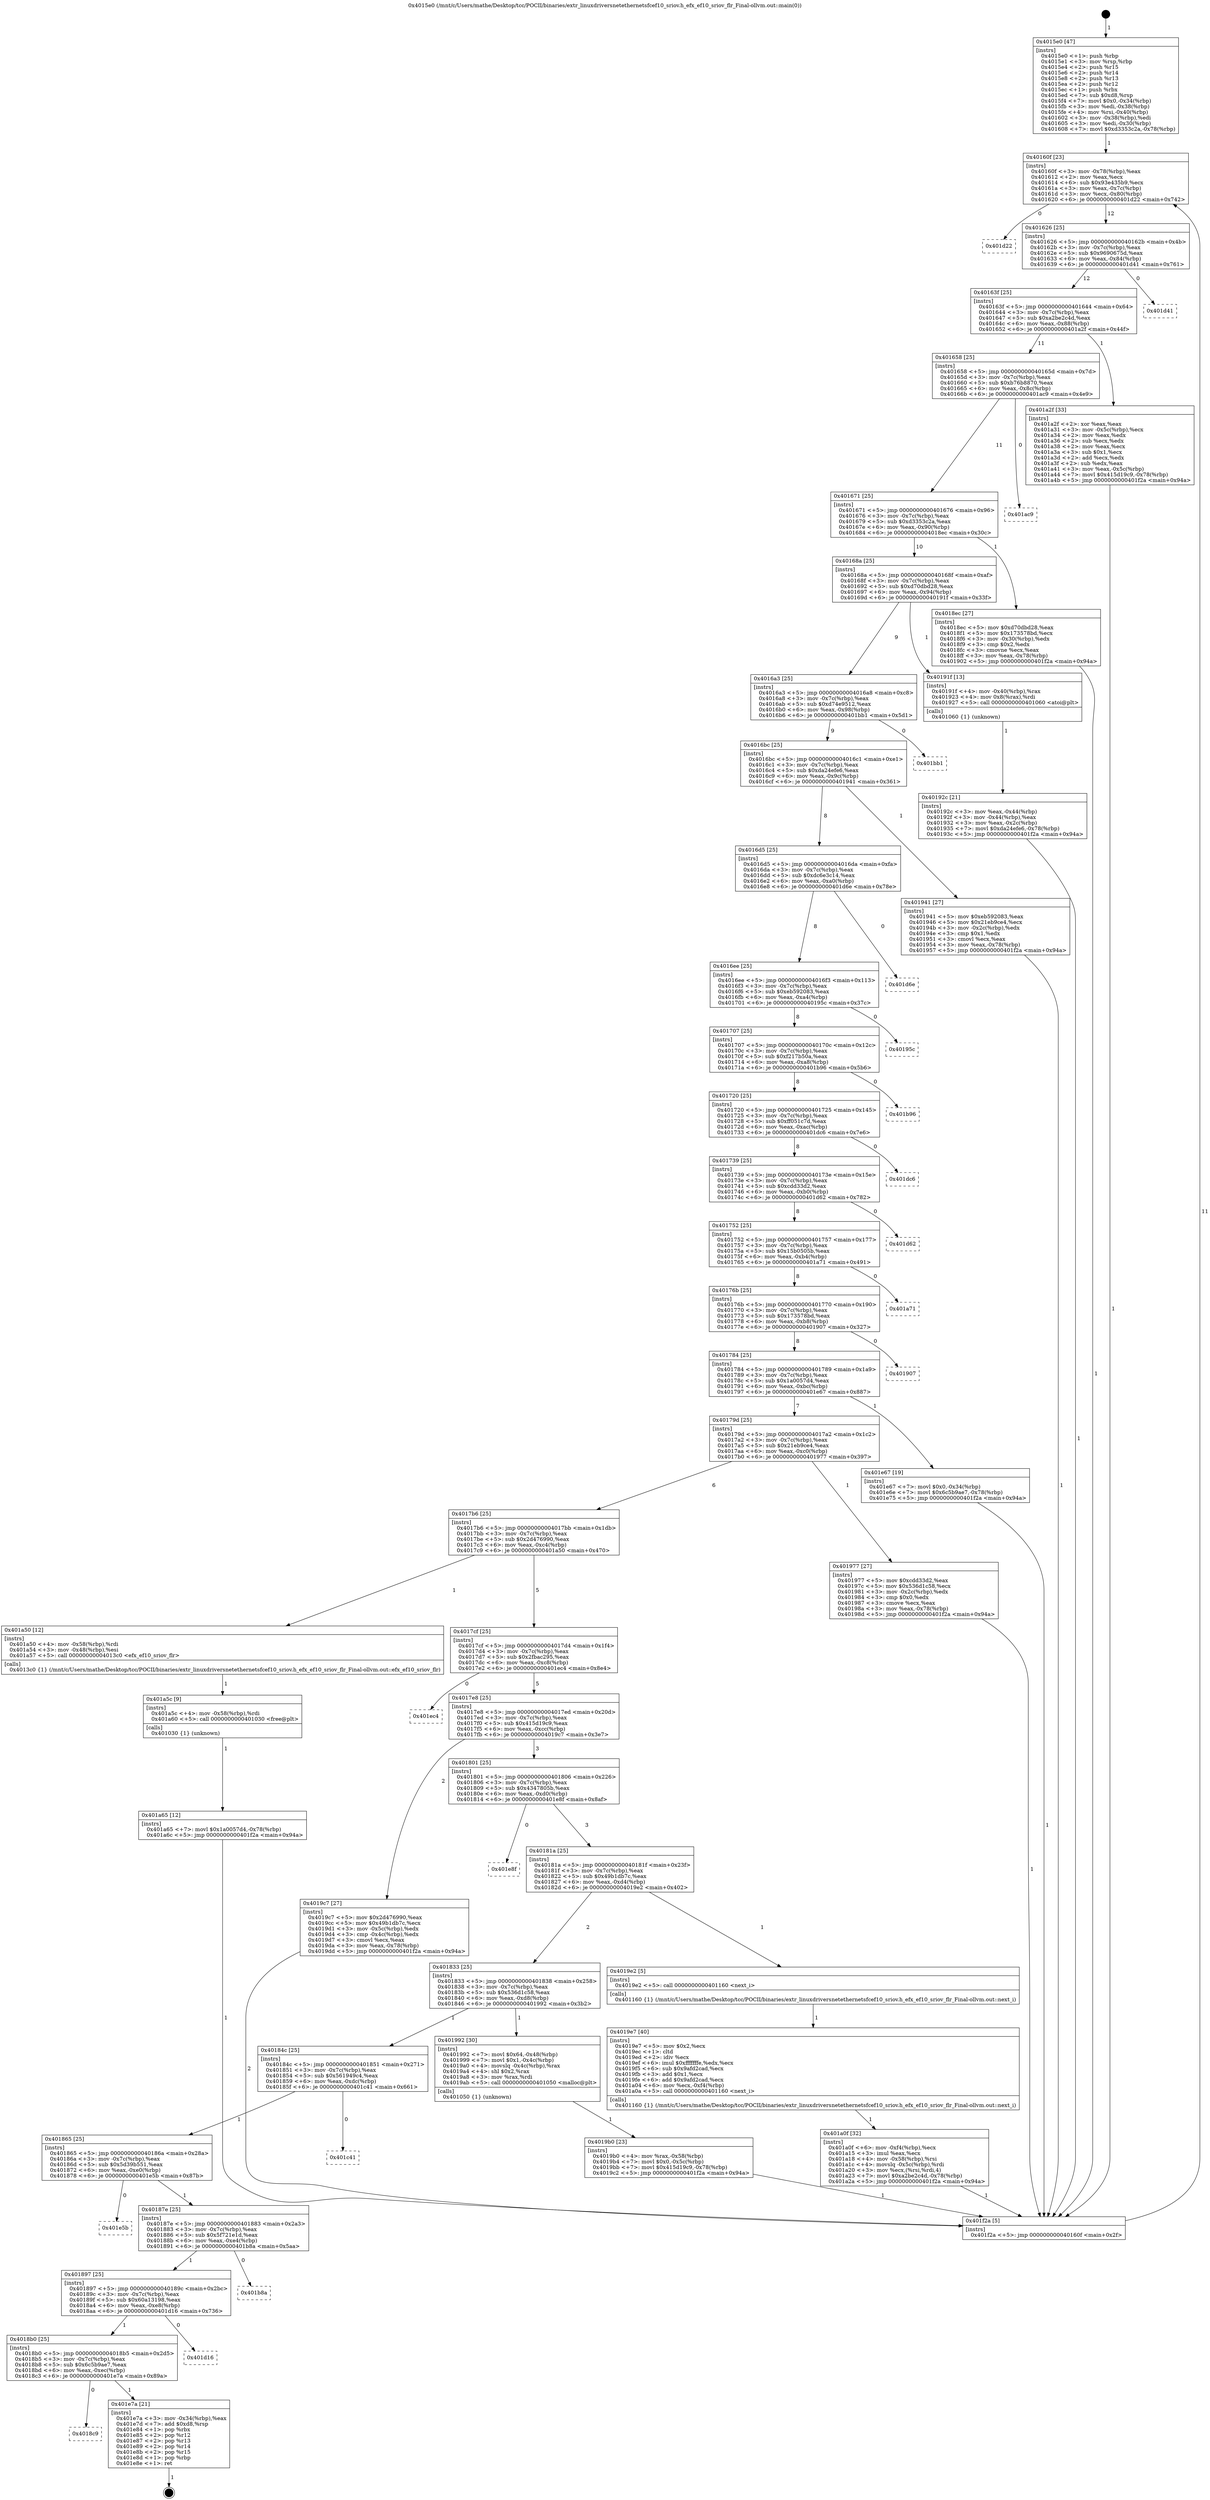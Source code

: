 digraph "0x4015e0" {
  label = "0x4015e0 (/mnt/c/Users/mathe/Desktop/tcc/POCII/binaries/extr_linuxdriversnetethernetsfcef10_sriov.h_efx_ef10_sriov_flr_Final-ollvm.out::main(0))"
  labelloc = "t"
  node[shape=record]

  Entry [label="",width=0.3,height=0.3,shape=circle,fillcolor=black,style=filled]
  "0x40160f" [label="{
     0x40160f [23]\l
     | [instrs]\l
     &nbsp;&nbsp;0x40160f \<+3\>: mov -0x78(%rbp),%eax\l
     &nbsp;&nbsp;0x401612 \<+2\>: mov %eax,%ecx\l
     &nbsp;&nbsp;0x401614 \<+6\>: sub $0x93e435b9,%ecx\l
     &nbsp;&nbsp;0x40161a \<+3\>: mov %eax,-0x7c(%rbp)\l
     &nbsp;&nbsp;0x40161d \<+3\>: mov %ecx,-0x80(%rbp)\l
     &nbsp;&nbsp;0x401620 \<+6\>: je 0000000000401d22 \<main+0x742\>\l
  }"]
  "0x401d22" [label="{
     0x401d22\l
  }", style=dashed]
  "0x401626" [label="{
     0x401626 [25]\l
     | [instrs]\l
     &nbsp;&nbsp;0x401626 \<+5\>: jmp 000000000040162b \<main+0x4b\>\l
     &nbsp;&nbsp;0x40162b \<+3\>: mov -0x7c(%rbp),%eax\l
     &nbsp;&nbsp;0x40162e \<+5\>: sub $0x9690675d,%eax\l
     &nbsp;&nbsp;0x401633 \<+6\>: mov %eax,-0x84(%rbp)\l
     &nbsp;&nbsp;0x401639 \<+6\>: je 0000000000401d41 \<main+0x761\>\l
  }"]
  Exit [label="",width=0.3,height=0.3,shape=circle,fillcolor=black,style=filled,peripheries=2]
  "0x401d41" [label="{
     0x401d41\l
  }", style=dashed]
  "0x40163f" [label="{
     0x40163f [25]\l
     | [instrs]\l
     &nbsp;&nbsp;0x40163f \<+5\>: jmp 0000000000401644 \<main+0x64\>\l
     &nbsp;&nbsp;0x401644 \<+3\>: mov -0x7c(%rbp),%eax\l
     &nbsp;&nbsp;0x401647 \<+5\>: sub $0xa2be2c4d,%eax\l
     &nbsp;&nbsp;0x40164c \<+6\>: mov %eax,-0x88(%rbp)\l
     &nbsp;&nbsp;0x401652 \<+6\>: je 0000000000401a2f \<main+0x44f\>\l
  }"]
  "0x4018c9" [label="{
     0x4018c9\l
  }", style=dashed]
  "0x401a2f" [label="{
     0x401a2f [33]\l
     | [instrs]\l
     &nbsp;&nbsp;0x401a2f \<+2\>: xor %eax,%eax\l
     &nbsp;&nbsp;0x401a31 \<+3\>: mov -0x5c(%rbp),%ecx\l
     &nbsp;&nbsp;0x401a34 \<+2\>: mov %eax,%edx\l
     &nbsp;&nbsp;0x401a36 \<+2\>: sub %ecx,%edx\l
     &nbsp;&nbsp;0x401a38 \<+2\>: mov %eax,%ecx\l
     &nbsp;&nbsp;0x401a3a \<+3\>: sub $0x1,%ecx\l
     &nbsp;&nbsp;0x401a3d \<+2\>: add %ecx,%edx\l
     &nbsp;&nbsp;0x401a3f \<+2\>: sub %edx,%eax\l
     &nbsp;&nbsp;0x401a41 \<+3\>: mov %eax,-0x5c(%rbp)\l
     &nbsp;&nbsp;0x401a44 \<+7\>: movl $0x415d19c9,-0x78(%rbp)\l
     &nbsp;&nbsp;0x401a4b \<+5\>: jmp 0000000000401f2a \<main+0x94a\>\l
  }"]
  "0x401658" [label="{
     0x401658 [25]\l
     | [instrs]\l
     &nbsp;&nbsp;0x401658 \<+5\>: jmp 000000000040165d \<main+0x7d\>\l
     &nbsp;&nbsp;0x40165d \<+3\>: mov -0x7c(%rbp),%eax\l
     &nbsp;&nbsp;0x401660 \<+5\>: sub $0xb76b8870,%eax\l
     &nbsp;&nbsp;0x401665 \<+6\>: mov %eax,-0x8c(%rbp)\l
     &nbsp;&nbsp;0x40166b \<+6\>: je 0000000000401ac9 \<main+0x4e9\>\l
  }"]
  "0x401e7a" [label="{
     0x401e7a [21]\l
     | [instrs]\l
     &nbsp;&nbsp;0x401e7a \<+3\>: mov -0x34(%rbp),%eax\l
     &nbsp;&nbsp;0x401e7d \<+7\>: add $0xd8,%rsp\l
     &nbsp;&nbsp;0x401e84 \<+1\>: pop %rbx\l
     &nbsp;&nbsp;0x401e85 \<+2\>: pop %r12\l
     &nbsp;&nbsp;0x401e87 \<+2\>: pop %r13\l
     &nbsp;&nbsp;0x401e89 \<+2\>: pop %r14\l
     &nbsp;&nbsp;0x401e8b \<+2\>: pop %r15\l
     &nbsp;&nbsp;0x401e8d \<+1\>: pop %rbp\l
     &nbsp;&nbsp;0x401e8e \<+1\>: ret\l
  }"]
  "0x401ac9" [label="{
     0x401ac9\l
  }", style=dashed]
  "0x401671" [label="{
     0x401671 [25]\l
     | [instrs]\l
     &nbsp;&nbsp;0x401671 \<+5\>: jmp 0000000000401676 \<main+0x96\>\l
     &nbsp;&nbsp;0x401676 \<+3\>: mov -0x7c(%rbp),%eax\l
     &nbsp;&nbsp;0x401679 \<+5\>: sub $0xd3353c2a,%eax\l
     &nbsp;&nbsp;0x40167e \<+6\>: mov %eax,-0x90(%rbp)\l
     &nbsp;&nbsp;0x401684 \<+6\>: je 00000000004018ec \<main+0x30c\>\l
  }"]
  "0x4018b0" [label="{
     0x4018b0 [25]\l
     | [instrs]\l
     &nbsp;&nbsp;0x4018b0 \<+5\>: jmp 00000000004018b5 \<main+0x2d5\>\l
     &nbsp;&nbsp;0x4018b5 \<+3\>: mov -0x7c(%rbp),%eax\l
     &nbsp;&nbsp;0x4018b8 \<+5\>: sub $0x6c5b9ae7,%eax\l
     &nbsp;&nbsp;0x4018bd \<+6\>: mov %eax,-0xec(%rbp)\l
     &nbsp;&nbsp;0x4018c3 \<+6\>: je 0000000000401e7a \<main+0x89a\>\l
  }"]
  "0x4018ec" [label="{
     0x4018ec [27]\l
     | [instrs]\l
     &nbsp;&nbsp;0x4018ec \<+5\>: mov $0xd70dbd28,%eax\l
     &nbsp;&nbsp;0x4018f1 \<+5\>: mov $0x173578bd,%ecx\l
     &nbsp;&nbsp;0x4018f6 \<+3\>: mov -0x30(%rbp),%edx\l
     &nbsp;&nbsp;0x4018f9 \<+3\>: cmp $0x2,%edx\l
     &nbsp;&nbsp;0x4018fc \<+3\>: cmovne %ecx,%eax\l
     &nbsp;&nbsp;0x4018ff \<+3\>: mov %eax,-0x78(%rbp)\l
     &nbsp;&nbsp;0x401902 \<+5\>: jmp 0000000000401f2a \<main+0x94a\>\l
  }"]
  "0x40168a" [label="{
     0x40168a [25]\l
     | [instrs]\l
     &nbsp;&nbsp;0x40168a \<+5\>: jmp 000000000040168f \<main+0xaf\>\l
     &nbsp;&nbsp;0x40168f \<+3\>: mov -0x7c(%rbp),%eax\l
     &nbsp;&nbsp;0x401692 \<+5\>: sub $0xd70dbd28,%eax\l
     &nbsp;&nbsp;0x401697 \<+6\>: mov %eax,-0x94(%rbp)\l
     &nbsp;&nbsp;0x40169d \<+6\>: je 000000000040191f \<main+0x33f\>\l
  }"]
  "0x401f2a" [label="{
     0x401f2a [5]\l
     | [instrs]\l
     &nbsp;&nbsp;0x401f2a \<+5\>: jmp 000000000040160f \<main+0x2f\>\l
  }"]
  "0x4015e0" [label="{
     0x4015e0 [47]\l
     | [instrs]\l
     &nbsp;&nbsp;0x4015e0 \<+1\>: push %rbp\l
     &nbsp;&nbsp;0x4015e1 \<+3\>: mov %rsp,%rbp\l
     &nbsp;&nbsp;0x4015e4 \<+2\>: push %r15\l
     &nbsp;&nbsp;0x4015e6 \<+2\>: push %r14\l
     &nbsp;&nbsp;0x4015e8 \<+2\>: push %r13\l
     &nbsp;&nbsp;0x4015ea \<+2\>: push %r12\l
     &nbsp;&nbsp;0x4015ec \<+1\>: push %rbx\l
     &nbsp;&nbsp;0x4015ed \<+7\>: sub $0xd8,%rsp\l
     &nbsp;&nbsp;0x4015f4 \<+7\>: movl $0x0,-0x34(%rbp)\l
     &nbsp;&nbsp;0x4015fb \<+3\>: mov %edi,-0x38(%rbp)\l
     &nbsp;&nbsp;0x4015fe \<+4\>: mov %rsi,-0x40(%rbp)\l
     &nbsp;&nbsp;0x401602 \<+3\>: mov -0x38(%rbp),%edi\l
     &nbsp;&nbsp;0x401605 \<+3\>: mov %edi,-0x30(%rbp)\l
     &nbsp;&nbsp;0x401608 \<+7\>: movl $0xd3353c2a,-0x78(%rbp)\l
  }"]
  "0x401d16" [label="{
     0x401d16\l
  }", style=dashed]
  "0x40191f" [label="{
     0x40191f [13]\l
     | [instrs]\l
     &nbsp;&nbsp;0x40191f \<+4\>: mov -0x40(%rbp),%rax\l
     &nbsp;&nbsp;0x401923 \<+4\>: mov 0x8(%rax),%rdi\l
     &nbsp;&nbsp;0x401927 \<+5\>: call 0000000000401060 \<atoi@plt\>\l
     | [calls]\l
     &nbsp;&nbsp;0x401060 \{1\} (unknown)\l
  }"]
  "0x4016a3" [label="{
     0x4016a3 [25]\l
     | [instrs]\l
     &nbsp;&nbsp;0x4016a3 \<+5\>: jmp 00000000004016a8 \<main+0xc8\>\l
     &nbsp;&nbsp;0x4016a8 \<+3\>: mov -0x7c(%rbp),%eax\l
     &nbsp;&nbsp;0x4016ab \<+5\>: sub $0xd74e9512,%eax\l
     &nbsp;&nbsp;0x4016b0 \<+6\>: mov %eax,-0x98(%rbp)\l
     &nbsp;&nbsp;0x4016b6 \<+6\>: je 0000000000401bb1 \<main+0x5d1\>\l
  }"]
  "0x40192c" [label="{
     0x40192c [21]\l
     | [instrs]\l
     &nbsp;&nbsp;0x40192c \<+3\>: mov %eax,-0x44(%rbp)\l
     &nbsp;&nbsp;0x40192f \<+3\>: mov -0x44(%rbp),%eax\l
     &nbsp;&nbsp;0x401932 \<+3\>: mov %eax,-0x2c(%rbp)\l
     &nbsp;&nbsp;0x401935 \<+7\>: movl $0xda24efe6,-0x78(%rbp)\l
     &nbsp;&nbsp;0x40193c \<+5\>: jmp 0000000000401f2a \<main+0x94a\>\l
  }"]
  "0x401897" [label="{
     0x401897 [25]\l
     | [instrs]\l
     &nbsp;&nbsp;0x401897 \<+5\>: jmp 000000000040189c \<main+0x2bc\>\l
     &nbsp;&nbsp;0x40189c \<+3\>: mov -0x7c(%rbp),%eax\l
     &nbsp;&nbsp;0x40189f \<+5\>: sub $0x60a13198,%eax\l
     &nbsp;&nbsp;0x4018a4 \<+6\>: mov %eax,-0xe8(%rbp)\l
     &nbsp;&nbsp;0x4018aa \<+6\>: je 0000000000401d16 \<main+0x736\>\l
  }"]
  "0x401bb1" [label="{
     0x401bb1\l
  }", style=dashed]
  "0x4016bc" [label="{
     0x4016bc [25]\l
     | [instrs]\l
     &nbsp;&nbsp;0x4016bc \<+5\>: jmp 00000000004016c1 \<main+0xe1\>\l
     &nbsp;&nbsp;0x4016c1 \<+3\>: mov -0x7c(%rbp),%eax\l
     &nbsp;&nbsp;0x4016c4 \<+5\>: sub $0xda24efe6,%eax\l
     &nbsp;&nbsp;0x4016c9 \<+6\>: mov %eax,-0x9c(%rbp)\l
     &nbsp;&nbsp;0x4016cf \<+6\>: je 0000000000401941 \<main+0x361\>\l
  }"]
  "0x401b8a" [label="{
     0x401b8a\l
  }", style=dashed]
  "0x401941" [label="{
     0x401941 [27]\l
     | [instrs]\l
     &nbsp;&nbsp;0x401941 \<+5\>: mov $0xeb592083,%eax\l
     &nbsp;&nbsp;0x401946 \<+5\>: mov $0x21eb9ce4,%ecx\l
     &nbsp;&nbsp;0x40194b \<+3\>: mov -0x2c(%rbp),%edx\l
     &nbsp;&nbsp;0x40194e \<+3\>: cmp $0x1,%edx\l
     &nbsp;&nbsp;0x401951 \<+3\>: cmovl %ecx,%eax\l
     &nbsp;&nbsp;0x401954 \<+3\>: mov %eax,-0x78(%rbp)\l
     &nbsp;&nbsp;0x401957 \<+5\>: jmp 0000000000401f2a \<main+0x94a\>\l
  }"]
  "0x4016d5" [label="{
     0x4016d5 [25]\l
     | [instrs]\l
     &nbsp;&nbsp;0x4016d5 \<+5\>: jmp 00000000004016da \<main+0xfa\>\l
     &nbsp;&nbsp;0x4016da \<+3\>: mov -0x7c(%rbp),%eax\l
     &nbsp;&nbsp;0x4016dd \<+5\>: sub $0xdc6e3c14,%eax\l
     &nbsp;&nbsp;0x4016e2 \<+6\>: mov %eax,-0xa0(%rbp)\l
     &nbsp;&nbsp;0x4016e8 \<+6\>: je 0000000000401d6e \<main+0x78e\>\l
  }"]
  "0x40187e" [label="{
     0x40187e [25]\l
     | [instrs]\l
     &nbsp;&nbsp;0x40187e \<+5\>: jmp 0000000000401883 \<main+0x2a3\>\l
     &nbsp;&nbsp;0x401883 \<+3\>: mov -0x7c(%rbp),%eax\l
     &nbsp;&nbsp;0x401886 \<+5\>: sub $0x5f721e1d,%eax\l
     &nbsp;&nbsp;0x40188b \<+6\>: mov %eax,-0xe4(%rbp)\l
     &nbsp;&nbsp;0x401891 \<+6\>: je 0000000000401b8a \<main+0x5aa\>\l
  }"]
  "0x401d6e" [label="{
     0x401d6e\l
  }", style=dashed]
  "0x4016ee" [label="{
     0x4016ee [25]\l
     | [instrs]\l
     &nbsp;&nbsp;0x4016ee \<+5\>: jmp 00000000004016f3 \<main+0x113\>\l
     &nbsp;&nbsp;0x4016f3 \<+3\>: mov -0x7c(%rbp),%eax\l
     &nbsp;&nbsp;0x4016f6 \<+5\>: sub $0xeb592083,%eax\l
     &nbsp;&nbsp;0x4016fb \<+6\>: mov %eax,-0xa4(%rbp)\l
     &nbsp;&nbsp;0x401701 \<+6\>: je 000000000040195c \<main+0x37c\>\l
  }"]
  "0x401e5b" [label="{
     0x401e5b\l
  }", style=dashed]
  "0x40195c" [label="{
     0x40195c\l
  }", style=dashed]
  "0x401707" [label="{
     0x401707 [25]\l
     | [instrs]\l
     &nbsp;&nbsp;0x401707 \<+5\>: jmp 000000000040170c \<main+0x12c\>\l
     &nbsp;&nbsp;0x40170c \<+3\>: mov -0x7c(%rbp),%eax\l
     &nbsp;&nbsp;0x40170f \<+5\>: sub $0xf217b50a,%eax\l
     &nbsp;&nbsp;0x401714 \<+6\>: mov %eax,-0xa8(%rbp)\l
     &nbsp;&nbsp;0x40171a \<+6\>: je 0000000000401b96 \<main+0x5b6\>\l
  }"]
  "0x401865" [label="{
     0x401865 [25]\l
     | [instrs]\l
     &nbsp;&nbsp;0x401865 \<+5\>: jmp 000000000040186a \<main+0x28a\>\l
     &nbsp;&nbsp;0x40186a \<+3\>: mov -0x7c(%rbp),%eax\l
     &nbsp;&nbsp;0x40186d \<+5\>: sub $0x5d39b551,%eax\l
     &nbsp;&nbsp;0x401872 \<+6\>: mov %eax,-0xe0(%rbp)\l
     &nbsp;&nbsp;0x401878 \<+6\>: je 0000000000401e5b \<main+0x87b\>\l
  }"]
  "0x401b96" [label="{
     0x401b96\l
  }", style=dashed]
  "0x401720" [label="{
     0x401720 [25]\l
     | [instrs]\l
     &nbsp;&nbsp;0x401720 \<+5\>: jmp 0000000000401725 \<main+0x145\>\l
     &nbsp;&nbsp;0x401725 \<+3\>: mov -0x7c(%rbp),%eax\l
     &nbsp;&nbsp;0x401728 \<+5\>: sub $0xff051c7d,%eax\l
     &nbsp;&nbsp;0x40172d \<+6\>: mov %eax,-0xac(%rbp)\l
     &nbsp;&nbsp;0x401733 \<+6\>: je 0000000000401dc6 \<main+0x7e6\>\l
  }"]
  "0x401c41" [label="{
     0x401c41\l
  }", style=dashed]
  "0x401dc6" [label="{
     0x401dc6\l
  }", style=dashed]
  "0x401739" [label="{
     0x401739 [25]\l
     | [instrs]\l
     &nbsp;&nbsp;0x401739 \<+5\>: jmp 000000000040173e \<main+0x15e\>\l
     &nbsp;&nbsp;0x40173e \<+3\>: mov -0x7c(%rbp),%eax\l
     &nbsp;&nbsp;0x401741 \<+5\>: sub $0xcdd33d2,%eax\l
     &nbsp;&nbsp;0x401746 \<+6\>: mov %eax,-0xb0(%rbp)\l
     &nbsp;&nbsp;0x40174c \<+6\>: je 0000000000401d62 \<main+0x782\>\l
  }"]
  "0x401a65" [label="{
     0x401a65 [12]\l
     | [instrs]\l
     &nbsp;&nbsp;0x401a65 \<+7\>: movl $0x1a0057d4,-0x78(%rbp)\l
     &nbsp;&nbsp;0x401a6c \<+5\>: jmp 0000000000401f2a \<main+0x94a\>\l
  }"]
  "0x401d62" [label="{
     0x401d62\l
  }", style=dashed]
  "0x401752" [label="{
     0x401752 [25]\l
     | [instrs]\l
     &nbsp;&nbsp;0x401752 \<+5\>: jmp 0000000000401757 \<main+0x177\>\l
     &nbsp;&nbsp;0x401757 \<+3\>: mov -0x7c(%rbp),%eax\l
     &nbsp;&nbsp;0x40175a \<+5\>: sub $0x15b0505b,%eax\l
     &nbsp;&nbsp;0x40175f \<+6\>: mov %eax,-0xb4(%rbp)\l
     &nbsp;&nbsp;0x401765 \<+6\>: je 0000000000401a71 \<main+0x491\>\l
  }"]
  "0x401a5c" [label="{
     0x401a5c [9]\l
     | [instrs]\l
     &nbsp;&nbsp;0x401a5c \<+4\>: mov -0x58(%rbp),%rdi\l
     &nbsp;&nbsp;0x401a60 \<+5\>: call 0000000000401030 \<free@plt\>\l
     | [calls]\l
     &nbsp;&nbsp;0x401030 \{1\} (unknown)\l
  }"]
  "0x401a71" [label="{
     0x401a71\l
  }", style=dashed]
  "0x40176b" [label="{
     0x40176b [25]\l
     | [instrs]\l
     &nbsp;&nbsp;0x40176b \<+5\>: jmp 0000000000401770 \<main+0x190\>\l
     &nbsp;&nbsp;0x401770 \<+3\>: mov -0x7c(%rbp),%eax\l
     &nbsp;&nbsp;0x401773 \<+5\>: sub $0x173578bd,%eax\l
     &nbsp;&nbsp;0x401778 \<+6\>: mov %eax,-0xb8(%rbp)\l
     &nbsp;&nbsp;0x40177e \<+6\>: je 0000000000401907 \<main+0x327\>\l
  }"]
  "0x401a0f" [label="{
     0x401a0f [32]\l
     | [instrs]\l
     &nbsp;&nbsp;0x401a0f \<+6\>: mov -0xf4(%rbp),%ecx\l
     &nbsp;&nbsp;0x401a15 \<+3\>: imul %eax,%ecx\l
     &nbsp;&nbsp;0x401a18 \<+4\>: mov -0x58(%rbp),%rsi\l
     &nbsp;&nbsp;0x401a1c \<+4\>: movslq -0x5c(%rbp),%rdi\l
     &nbsp;&nbsp;0x401a20 \<+3\>: mov %ecx,(%rsi,%rdi,4)\l
     &nbsp;&nbsp;0x401a23 \<+7\>: movl $0xa2be2c4d,-0x78(%rbp)\l
     &nbsp;&nbsp;0x401a2a \<+5\>: jmp 0000000000401f2a \<main+0x94a\>\l
  }"]
  "0x401907" [label="{
     0x401907\l
  }", style=dashed]
  "0x401784" [label="{
     0x401784 [25]\l
     | [instrs]\l
     &nbsp;&nbsp;0x401784 \<+5\>: jmp 0000000000401789 \<main+0x1a9\>\l
     &nbsp;&nbsp;0x401789 \<+3\>: mov -0x7c(%rbp),%eax\l
     &nbsp;&nbsp;0x40178c \<+5\>: sub $0x1a0057d4,%eax\l
     &nbsp;&nbsp;0x401791 \<+6\>: mov %eax,-0xbc(%rbp)\l
     &nbsp;&nbsp;0x401797 \<+6\>: je 0000000000401e67 \<main+0x887\>\l
  }"]
  "0x4019e7" [label="{
     0x4019e7 [40]\l
     | [instrs]\l
     &nbsp;&nbsp;0x4019e7 \<+5\>: mov $0x2,%ecx\l
     &nbsp;&nbsp;0x4019ec \<+1\>: cltd\l
     &nbsp;&nbsp;0x4019ed \<+2\>: idiv %ecx\l
     &nbsp;&nbsp;0x4019ef \<+6\>: imul $0xfffffffe,%edx,%ecx\l
     &nbsp;&nbsp;0x4019f5 \<+6\>: sub $0x9afd2cad,%ecx\l
     &nbsp;&nbsp;0x4019fb \<+3\>: add $0x1,%ecx\l
     &nbsp;&nbsp;0x4019fe \<+6\>: add $0x9afd2cad,%ecx\l
     &nbsp;&nbsp;0x401a04 \<+6\>: mov %ecx,-0xf4(%rbp)\l
     &nbsp;&nbsp;0x401a0a \<+5\>: call 0000000000401160 \<next_i\>\l
     | [calls]\l
     &nbsp;&nbsp;0x401160 \{1\} (/mnt/c/Users/mathe/Desktop/tcc/POCII/binaries/extr_linuxdriversnetethernetsfcef10_sriov.h_efx_ef10_sriov_flr_Final-ollvm.out::next_i)\l
  }"]
  "0x401e67" [label="{
     0x401e67 [19]\l
     | [instrs]\l
     &nbsp;&nbsp;0x401e67 \<+7\>: movl $0x0,-0x34(%rbp)\l
     &nbsp;&nbsp;0x401e6e \<+7\>: movl $0x6c5b9ae7,-0x78(%rbp)\l
     &nbsp;&nbsp;0x401e75 \<+5\>: jmp 0000000000401f2a \<main+0x94a\>\l
  }"]
  "0x40179d" [label="{
     0x40179d [25]\l
     | [instrs]\l
     &nbsp;&nbsp;0x40179d \<+5\>: jmp 00000000004017a2 \<main+0x1c2\>\l
     &nbsp;&nbsp;0x4017a2 \<+3\>: mov -0x7c(%rbp),%eax\l
     &nbsp;&nbsp;0x4017a5 \<+5\>: sub $0x21eb9ce4,%eax\l
     &nbsp;&nbsp;0x4017aa \<+6\>: mov %eax,-0xc0(%rbp)\l
     &nbsp;&nbsp;0x4017b0 \<+6\>: je 0000000000401977 \<main+0x397\>\l
  }"]
  "0x4019b0" [label="{
     0x4019b0 [23]\l
     | [instrs]\l
     &nbsp;&nbsp;0x4019b0 \<+4\>: mov %rax,-0x58(%rbp)\l
     &nbsp;&nbsp;0x4019b4 \<+7\>: movl $0x0,-0x5c(%rbp)\l
     &nbsp;&nbsp;0x4019bb \<+7\>: movl $0x415d19c9,-0x78(%rbp)\l
     &nbsp;&nbsp;0x4019c2 \<+5\>: jmp 0000000000401f2a \<main+0x94a\>\l
  }"]
  "0x401977" [label="{
     0x401977 [27]\l
     | [instrs]\l
     &nbsp;&nbsp;0x401977 \<+5\>: mov $0xcdd33d2,%eax\l
     &nbsp;&nbsp;0x40197c \<+5\>: mov $0x536d1c58,%ecx\l
     &nbsp;&nbsp;0x401981 \<+3\>: mov -0x2c(%rbp),%edx\l
     &nbsp;&nbsp;0x401984 \<+3\>: cmp $0x0,%edx\l
     &nbsp;&nbsp;0x401987 \<+3\>: cmove %ecx,%eax\l
     &nbsp;&nbsp;0x40198a \<+3\>: mov %eax,-0x78(%rbp)\l
     &nbsp;&nbsp;0x40198d \<+5\>: jmp 0000000000401f2a \<main+0x94a\>\l
  }"]
  "0x4017b6" [label="{
     0x4017b6 [25]\l
     | [instrs]\l
     &nbsp;&nbsp;0x4017b6 \<+5\>: jmp 00000000004017bb \<main+0x1db\>\l
     &nbsp;&nbsp;0x4017bb \<+3\>: mov -0x7c(%rbp),%eax\l
     &nbsp;&nbsp;0x4017be \<+5\>: sub $0x2d476990,%eax\l
     &nbsp;&nbsp;0x4017c3 \<+6\>: mov %eax,-0xc4(%rbp)\l
     &nbsp;&nbsp;0x4017c9 \<+6\>: je 0000000000401a50 \<main+0x470\>\l
  }"]
  "0x40184c" [label="{
     0x40184c [25]\l
     | [instrs]\l
     &nbsp;&nbsp;0x40184c \<+5\>: jmp 0000000000401851 \<main+0x271\>\l
     &nbsp;&nbsp;0x401851 \<+3\>: mov -0x7c(%rbp),%eax\l
     &nbsp;&nbsp;0x401854 \<+5\>: sub $0x561949c4,%eax\l
     &nbsp;&nbsp;0x401859 \<+6\>: mov %eax,-0xdc(%rbp)\l
     &nbsp;&nbsp;0x40185f \<+6\>: je 0000000000401c41 \<main+0x661\>\l
  }"]
  "0x401a50" [label="{
     0x401a50 [12]\l
     | [instrs]\l
     &nbsp;&nbsp;0x401a50 \<+4\>: mov -0x58(%rbp),%rdi\l
     &nbsp;&nbsp;0x401a54 \<+3\>: mov -0x48(%rbp),%esi\l
     &nbsp;&nbsp;0x401a57 \<+5\>: call 00000000004013c0 \<efx_ef10_sriov_flr\>\l
     | [calls]\l
     &nbsp;&nbsp;0x4013c0 \{1\} (/mnt/c/Users/mathe/Desktop/tcc/POCII/binaries/extr_linuxdriversnetethernetsfcef10_sriov.h_efx_ef10_sriov_flr_Final-ollvm.out::efx_ef10_sriov_flr)\l
  }"]
  "0x4017cf" [label="{
     0x4017cf [25]\l
     | [instrs]\l
     &nbsp;&nbsp;0x4017cf \<+5\>: jmp 00000000004017d4 \<main+0x1f4\>\l
     &nbsp;&nbsp;0x4017d4 \<+3\>: mov -0x7c(%rbp),%eax\l
     &nbsp;&nbsp;0x4017d7 \<+5\>: sub $0x2fbac295,%eax\l
     &nbsp;&nbsp;0x4017dc \<+6\>: mov %eax,-0xc8(%rbp)\l
     &nbsp;&nbsp;0x4017e2 \<+6\>: je 0000000000401ec4 \<main+0x8e4\>\l
  }"]
  "0x401992" [label="{
     0x401992 [30]\l
     | [instrs]\l
     &nbsp;&nbsp;0x401992 \<+7\>: movl $0x64,-0x48(%rbp)\l
     &nbsp;&nbsp;0x401999 \<+7\>: movl $0x1,-0x4c(%rbp)\l
     &nbsp;&nbsp;0x4019a0 \<+4\>: movslq -0x4c(%rbp),%rax\l
     &nbsp;&nbsp;0x4019a4 \<+4\>: shl $0x2,%rax\l
     &nbsp;&nbsp;0x4019a8 \<+3\>: mov %rax,%rdi\l
     &nbsp;&nbsp;0x4019ab \<+5\>: call 0000000000401050 \<malloc@plt\>\l
     | [calls]\l
     &nbsp;&nbsp;0x401050 \{1\} (unknown)\l
  }"]
  "0x401ec4" [label="{
     0x401ec4\l
  }", style=dashed]
  "0x4017e8" [label="{
     0x4017e8 [25]\l
     | [instrs]\l
     &nbsp;&nbsp;0x4017e8 \<+5\>: jmp 00000000004017ed \<main+0x20d\>\l
     &nbsp;&nbsp;0x4017ed \<+3\>: mov -0x7c(%rbp),%eax\l
     &nbsp;&nbsp;0x4017f0 \<+5\>: sub $0x415d19c9,%eax\l
     &nbsp;&nbsp;0x4017f5 \<+6\>: mov %eax,-0xcc(%rbp)\l
     &nbsp;&nbsp;0x4017fb \<+6\>: je 00000000004019c7 \<main+0x3e7\>\l
  }"]
  "0x401833" [label="{
     0x401833 [25]\l
     | [instrs]\l
     &nbsp;&nbsp;0x401833 \<+5\>: jmp 0000000000401838 \<main+0x258\>\l
     &nbsp;&nbsp;0x401838 \<+3\>: mov -0x7c(%rbp),%eax\l
     &nbsp;&nbsp;0x40183b \<+5\>: sub $0x536d1c58,%eax\l
     &nbsp;&nbsp;0x401840 \<+6\>: mov %eax,-0xd8(%rbp)\l
     &nbsp;&nbsp;0x401846 \<+6\>: je 0000000000401992 \<main+0x3b2\>\l
  }"]
  "0x4019c7" [label="{
     0x4019c7 [27]\l
     | [instrs]\l
     &nbsp;&nbsp;0x4019c7 \<+5\>: mov $0x2d476990,%eax\l
     &nbsp;&nbsp;0x4019cc \<+5\>: mov $0x49b1db7c,%ecx\l
     &nbsp;&nbsp;0x4019d1 \<+3\>: mov -0x5c(%rbp),%edx\l
     &nbsp;&nbsp;0x4019d4 \<+3\>: cmp -0x4c(%rbp),%edx\l
     &nbsp;&nbsp;0x4019d7 \<+3\>: cmovl %ecx,%eax\l
     &nbsp;&nbsp;0x4019da \<+3\>: mov %eax,-0x78(%rbp)\l
     &nbsp;&nbsp;0x4019dd \<+5\>: jmp 0000000000401f2a \<main+0x94a\>\l
  }"]
  "0x401801" [label="{
     0x401801 [25]\l
     | [instrs]\l
     &nbsp;&nbsp;0x401801 \<+5\>: jmp 0000000000401806 \<main+0x226\>\l
     &nbsp;&nbsp;0x401806 \<+3\>: mov -0x7c(%rbp),%eax\l
     &nbsp;&nbsp;0x401809 \<+5\>: sub $0x4347805b,%eax\l
     &nbsp;&nbsp;0x40180e \<+6\>: mov %eax,-0xd0(%rbp)\l
     &nbsp;&nbsp;0x401814 \<+6\>: je 0000000000401e8f \<main+0x8af\>\l
  }"]
  "0x4019e2" [label="{
     0x4019e2 [5]\l
     | [instrs]\l
     &nbsp;&nbsp;0x4019e2 \<+5\>: call 0000000000401160 \<next_i\>\l
     | [calls]\l
     &nbsp;&nbsp;0x401160 \{1\} (/mnt/c/Users/mathe/Desktop/tcc/POCII/binaries/extr_linuxdriversnetethernetsfcef10_sriov.h_efx_ef10_sriov_flr_Final-ollvm.out::next_i)\l
  }"]
  "0x401e8f" [label="{
     0x401e8f\l
  }", style=dashed]
  "0x40181a" [label="{
     0x40181a [25]\l
     | [instrs]\l
     &nbsp;&nbsp;0x40181a \<+5\>: jmp 000000000040181f \<main+0x23f\>\l
     &nbsp;&nbsp;0x40181f \<+3\>: mov -0x7c(%rbp),%eax\l
     &nbsp;&nbsp;0x401822 \<+5\>: sub $0x49b1db7c,%eax\l
     &nbsp;&nbsp;0x401827 \<+6\>: mov %eax,-0xd4(%rbp)\l
     &nbsp;&nbsp;0x40182d \<+6\>: je 00000000004019e2 \<main+0x402\>\l
  }"]
  Entry -> "0x4015e0" [label=" 1"]
  "0x40160f" -> "0x401d22" [label=" 0"]
  "0x40160f" -> "0x401626" [label=" 12"]
  "0x401e7a" -> Exit [label=" 1"]
  "0x401626" -> "0x401d41" [label=" 0"]
  "0x401626" -> "0x40163f" [label=" 12"]
  "0x4018b0" -> "0x4018c9" [label=" 0"]
  "0x40163f" -> "0x401a2f" [label=" 1"]
  "0x40163f" -> "0x401658" [label=" 11"]
  "0x4018b0" -> "0x401e7a" [label=" 1"]
  "0x401658" -> "0x401ac9" [label=" 0"]
  "0x401658" -> "0x401671" [label=" 11"]
  "0x401897" -> "0x4018b0" [label=" 1"]
  "0x401671" -> "0x4018ec" [label=" 1"]
  "0x401671" -> "0x40168a" [label=" 10"]
  "0x4018ec" -> "0x401f2a" [label=" 1"]
  "0x4015e0" -> "0x40160f" [label=" 1"]
  "0x401f2a" -> "0x40160f" [label=" 11"]
  "0x401897" -> "0x401d16" [label=" 0"]
  "0x40168a" -> "0x40191f" [label=" 1"]
  "0x40168a" -> "0x4016a3" [label=" 9"]
  "0x40191f" -> "0x40192c" [label=" 1"]
  "0x40192c" -> "0x401f2a" [label=" 1"]
  "0x40187e" -> "0x401897" [label=" 1"]
  "0x4016a3" -> "0x401bb1" [label=" 0"]
  "0x4016a3" -> "0x4016bc" [label=" 9"]
  "0x40187e" -> "0x401b8a" [label=" 0"]
  "0x4016bc" -> "0x401941" [label=" 1"]
  "0x4016bc" -> "0x4016d5" [label=" 8"]
  "0x401941" -> "0x401f2a" [label=" 1"]
  "0x401865" -> "0x40187e" [label=" 1"]
  "0x4016d5" -> "0x401d6e" [label=" 0"]
  "0x4016d5" -> "0x4016ee" [label=" 8"]
  "0x401865" -> "0x401e5b" [label=" 0"]
  "0x4016ee" -> "0x40195c" [label=" 0"]
  "0x4016ee" -> "0x401707" [label=" 8"]
  "0x40184c" -> "0x401865" [label=" 1"]
  "0x401707" -> "0x401b96" [label=" 0"]
  "0x401707" -> "0x401720" [label=" 8"]
  "0x40184c" -> "0x401c41" [label=" 0"]
  "0x401720" -> "0x401dc6" [label=" 0"]
  "0x401720" -> "0x401739" [label=" 8"]
  "0x401e67" -> "0x401f2a" [label=" 1"]
  "0x401739" -> "0x401d62" [label=" 0"]
  "0x401739" -> "0x401752" [label=" 8"]
  "0x401a65" -> "0x401f2a" [label=" 1"]
  "0x401752" -> "0x401a71" [label=" 0"]
  "0x401752" -> "0x40176b" [label=" 8"]
  "0x401a5c" -> "0x401a65" [label=" 1"]
  "0x40176b" -> "0x401907" [label=" 0"]
  "0x40176b" -> "0x401784" [label=" 8"]
  "0x401a50" -> "0x401a5c" [label=" 1"]
  "0x401784" -> "0x401e67" [label=" 1"]
  "0x401784" -> "0x40179d" [label=" 7"]
  "0x401a2f" -> "0x401f2a" [label=" 1"]
  "0x40179d" -> "0x401977" [label=" 1"]
  "0x40179d" -> "0x4017b6" [label=" 6"]
  "0x401977" -> "0x401f2a" [label=" 1"]
  "0x401a0f" -> "0x401f2a" [label=" 1"]
  "0x4017b6" -> "0x401a50" [label=" 1"]
  "0x4017b6" -> "0x4017cf" [label=" 5"]
  "0x4019e7" -> "0x401a0f" [label=" 1"]
  "0x4017cf" -> "0x401ec4" [label=" 0"]
  "0x4017cf" -> "0x4017e8" [label=" 5"]
  "0x4019e2" -> "0x4019e7" [label=" 1"]
  "0x4017e8" -> "0x4019c7" [label=" 2"]
  "0x4017e8" -> "0x401801" [label=" 3"]
  "0x4019b0" -> "0x401f2a" [label=" 1"]
  "0x401801" -> "0x401e8f" [label=" 0"]
  "0x401801" -> "0x40181a" [label=" 3"]
  "0x401992" -> "0x4019b0" [label=" 1"]
  "0x40181a" -> "0x4019e2" [label=" 1"]
  "0x40181a" -> "0x401833" [label=" 2"]
  "0x4019c7" -> "0x401f2a" [label=" 2"]
  "0x401833" -> "0x401992" [label=" 1"]
  "0x401833" -> "0x40184c" [label=" 1"]
}

